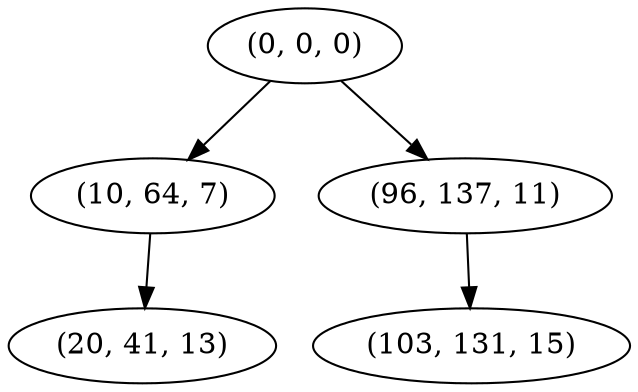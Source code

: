 digraph tree {
    "(0, 0, 0)";
    "(10, 64, 7)";
    "(20, 41, 13)";
    "(96, 137, 11)";
    "(103, 131, 15)";
    "(0, 0, 0)" -> "(10, 64, 7)";
    "(0, 0, 0)" -> "(96, 137, 11)";
    "(10, 64, 7)" -> "(20, 41, 13)";
    "(96, 137, 11)" -> "(103, 131, 15)";
}
